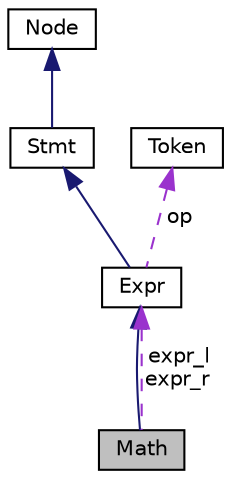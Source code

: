 digraph "Math"
{
  edge [fontname="Helvetica",fontsize="10",labelfontname="Helvetica",labelfontsize="10"];
  node [fontname="Helvetica",fontsize="10",shape=record];
  Node16 [label="Math",height=0.2,width=0.4,color="black", fillcolor="grey75", style="filled", fontcolor="black"];
  Node17 -> Node16 [dir="back",color="midnightblue",fontsize="10",style="solid",fontname="Helvetica"];
  Node17 [label="Expr",height=0.2,width=0.4,color="black", fillcolor="white", style="filled",URL="$class_expr.html",tooltip="运算表达式类 "];
  Node18 -> Node17 [dir="back",color="midnightblue",fontsize="10",style="solid",fontname="Helvetica"];
  Node18 [label="Stmt",height=0.2,width=0.4,color="black", fillcolor="white", style="filled",URL="$class_stmt.html",tooltip="Stmt类 "];
  Node19 -> Node18 [dir="back",color="midnightblue",fontsize="10",style="solid",fontname="Helvetica"];
  Node19 [label="Node",height=0.2,width=0.4,color="black", fillcolor="white", style="filled",URL="$class_node.html",tooltip="Node类 "];
  Node20 -> Node17 [dir="back",color="darkorchid3",fontsize="10",style="dashed",label=" op" ,fontname="Helvetica"];
  Node20 [label="Token",height=0.2,width=0.4,color="black", fillcolor="white", style="filled",URL="$class_token.html",tooltip="token类 "];
  Node17 -> Node16 [dir="back",color="darkorchid3",fontsize="10",style="dashed",label=" expr_l\nexpr_r" ,fontname="Helvetica"];
}
